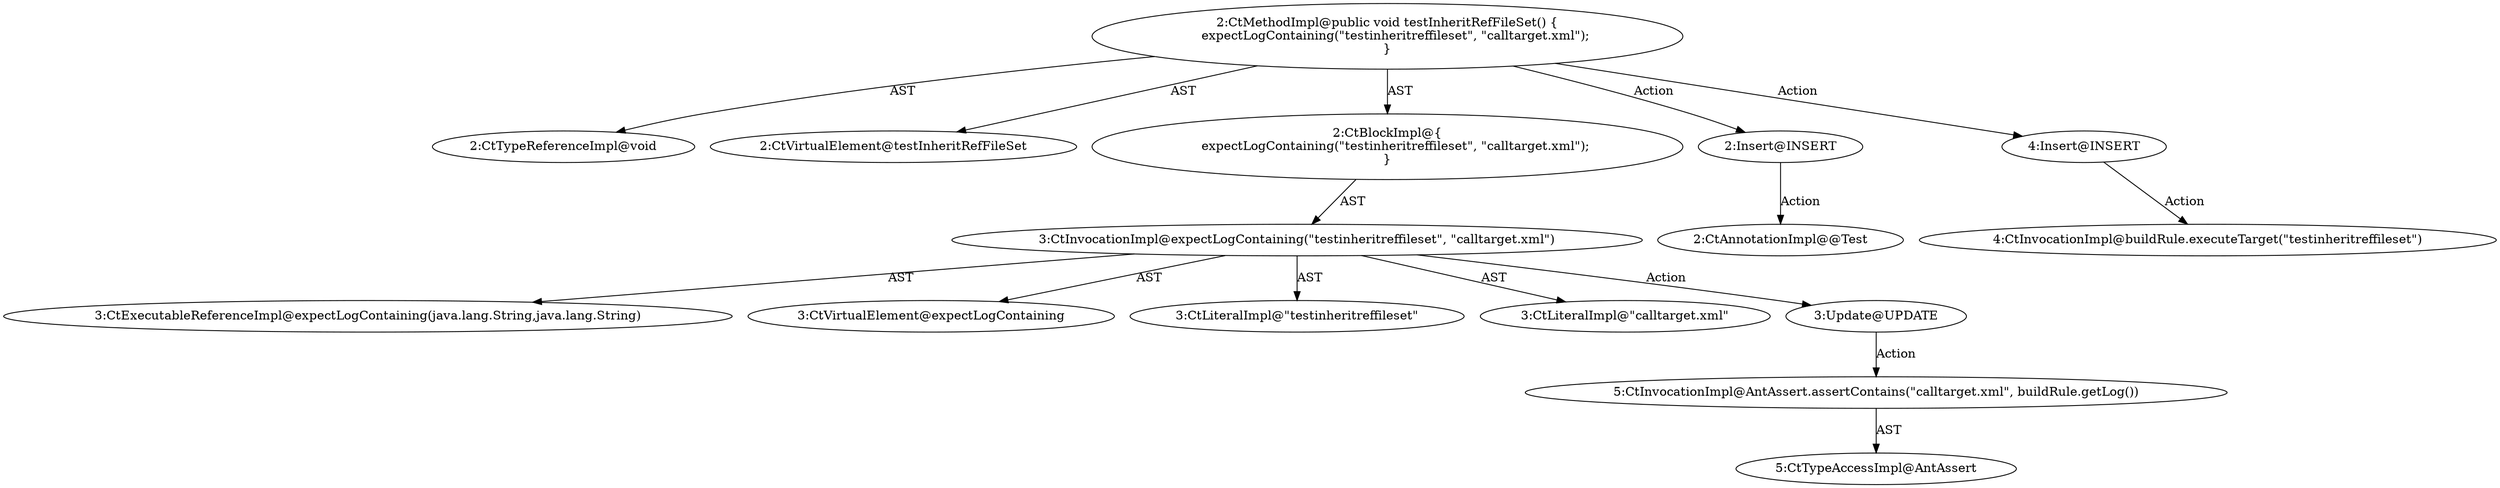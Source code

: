digraph "testInheritRefFileSet#?" {
0 [label="2:CtTypeReferenceImpl@void" shape=ellipse]
1 [label="2:CtVirtualElement@testInheritRefFileSet" shape=ellipse]
2 [label="3:CtExecutableReferenceImpl@expectLogContaining(java.lang.String,java.lang.String)" shape=ellipse]
3 [label="3:CtVirtualElement@expectLogContaining" shape=ellipse]
4 [label="3:CtLiteralImpl@\"testinheritreffileset\"" shape=ellipse]
5 [label="3:CtLiteralImpl@\"calltarget.xml\"" shape=ellipse]
6 [label="3:CtInvocationImpl@expectLogContaining(\"testinheritreffileset\", \"calltarget.xml\")" shape=ellipse]
7 [label="2:CtBlockImpl@\{
    expectLogContaining(\"testinheritreffileset\", \"calltarget.xml\");
\}" shape=ellipse]
8 [label="2:CtMethodImpl@public void testInheritRefFileSet() \{
    expectLogContaining(\"testinheritreffileset\", \"calltarget.xml\");
\}" shape=ellipse]
9 [label="3:Update@UPDATE" shape=ellipse]
10 [label="5:CtInvocationImpl@AntAssert.assertContains(\"calltarget.xml\", buildRule.getLog())" shape=ellipse]
11 [label="5:CtTypeAccessImpl@AntAssert" shape=ellipse]
12 [label="2:Insert@INSERT" shape=ellipse]
13 [label="2:CtAnnotationImpl@@Test" shape=ellipse]
14 [label="4:Insert@INSERT" shape=ellipse]
15 [label="4:CtInvocationImpl@buildRule.executeTarget(\"testinheritreffileset\")" shape=ellipse]
6 -> 3 [label="AST"];
6 -> 2 [label="AST"];
6 -> 4 [label="AST"];
6 -> 5 [label="AST"];
6 -> 9 [label="Action"];
7 -> 6 [label="AST"];
8 -> 1 [label="AST"];
8 -> 0 [label="AST"];
8 -> 7 [label="AST"];
8 -> 12 [label="Action"];
8 -> 14 [label="Action"];
9 -> 10 [label="Action"];
10 -> 11 [label="AST"];
12 -> 13 [label="Action"];
14 -> 15 [label="Action"];
}